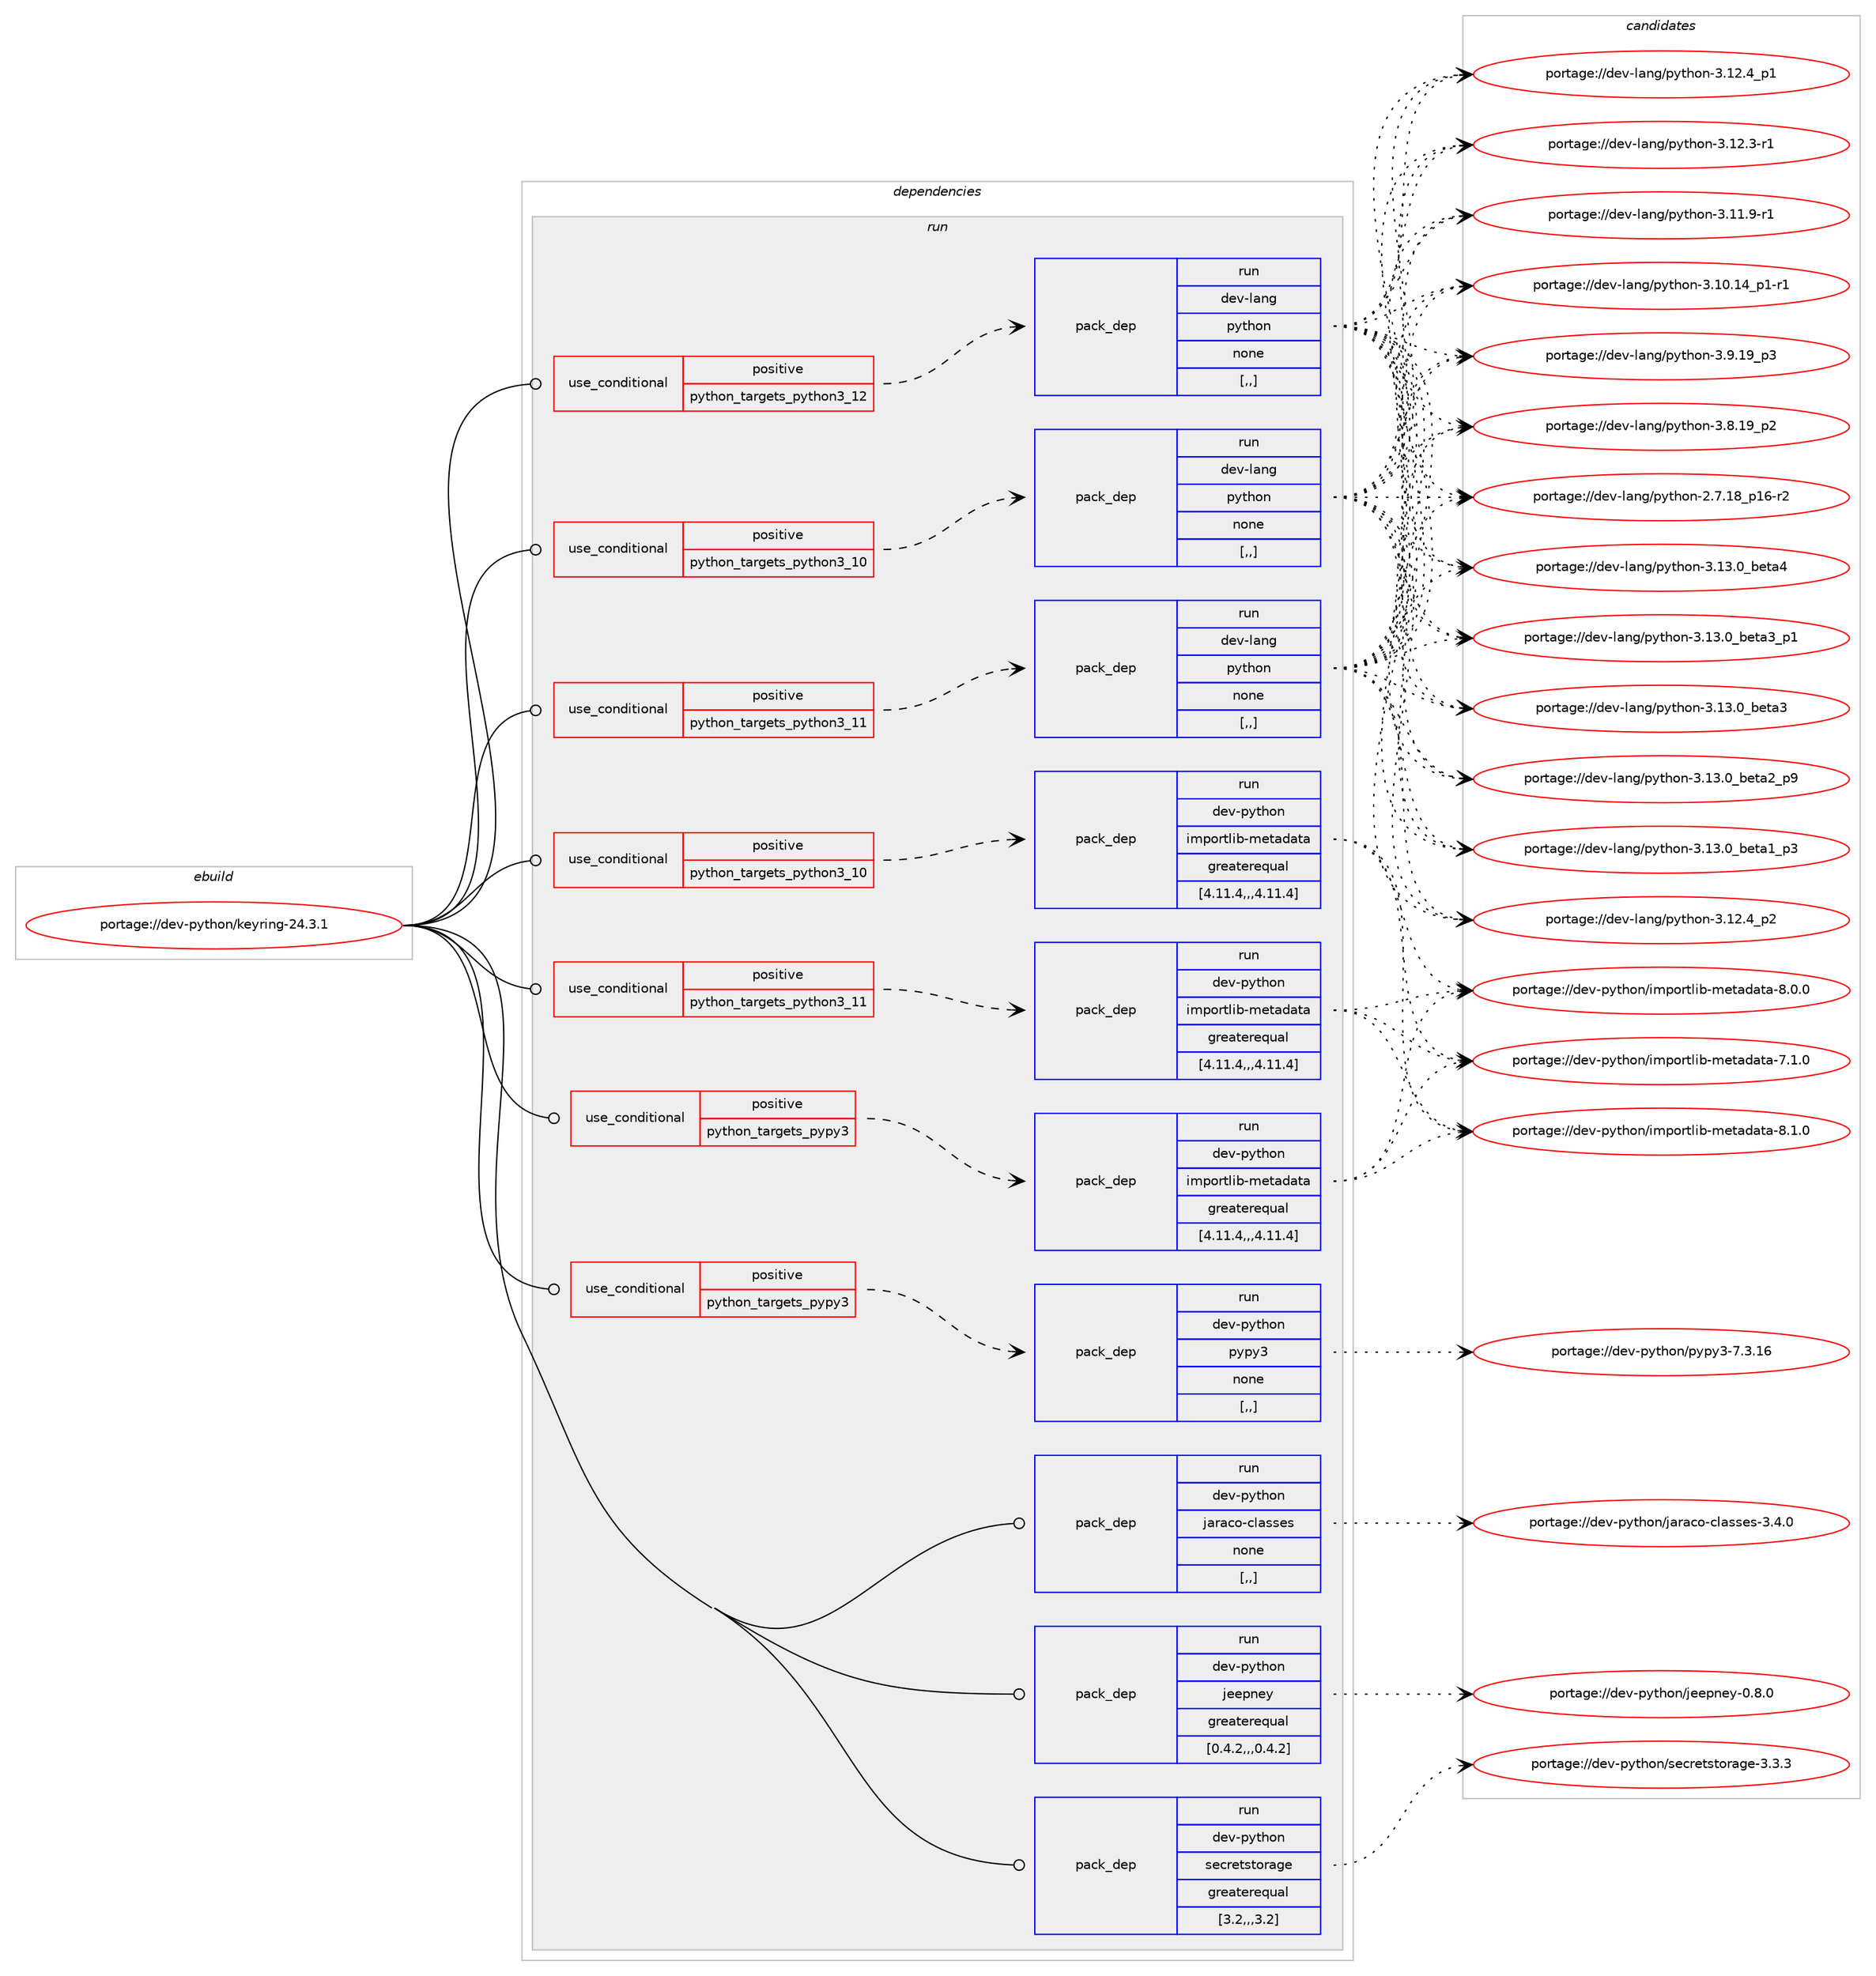 digraph prolog {

# *************
# Graph options
# *************

newrank=true;
concentrate=true;
compound=true;
graph [rankdir=LR,fontname=Helvetica,fontsize=10,ranksep=1.5];#, ranksep=2.5, nodesep=0.2];
edge  [arrowhead=vee];
node  [fontname=Helvetica,fontsize=10];

# **********
# The ebuild
# **********

subgraph cluster_leftcol {
color=gray;
label=<<i>ebuild</i>>;
id [label="portage://dev-python/keyring-24.3.1", color=red, width=4, href="../dev-python/keyring-24.3.1.svg"];
}

# ****************
# The dependencies
# ****************

subgraph cluster_midcol {
color=gray;
label=<<i>dependencies</i>>;
subgraph cluster_compile {
fillcolor="#eeeeee";
style=filled;
label=<<i>compile</i>>;
}
subgraph cluster_compileandrun {
fillcolor="#eeeeee";
style=filled;
label=<<i>compile and run</i>>;
}
subgraph cluster_run {
fillcolor="#eeeeee";
style=filled;
label=<<i>run</i>>;
subgraph cond34433 {
dependency150415 [label=<<TABLE BORDER="0" CELLBORDER="1" CELLSPACING="0" CELLPADDING="4"><TR><TD ROWSPAN="3" CELLPADDING="10">use_conditional</TD></TR><TR><TD>positive</TD></TR><TR><TD>python_targets_pypy3</TD></TR></TABLE>>, shape=none, color=red];
subgraph pack114729 {
dependency150416 [label=<<TABLE BORDER="0" CELLBORDER="1" CELLSPACING="0" CELLPADDING="4" WIDTH="220"><TR><TD ROWSPAN="6" CELLPADDING="30">pack_dep</TD></TR><TR><TD WIDTH="110">run</TD></TR><TR><TD>dev-python</TD></TR><TR><TD>importlib-metadata</TD></TR><TR><TD>greaterequal</TD></TR><TR><TD>[4.11.4,,,4.11.4]</TD></TR></TABLE>>, shape=none, color=blue];
}
dependency150415:e -> dependency150416:w [weight=20,style="dashed",arrowhead="vee"];
}
id:e -> dependency150415:w [weight=20,style="solid",arrowhead="odot"];
subgraph cond34434 {
dependency150417 [label=<<TABLE BORDER="0" CELLBORDER="1" CELLSPACING="0" CELLPADDING="4"><TR><TD ROWSPAN="3" CELLPADDING="10">use_conditional</TD></TR><TR><TD>positive</TD></TR><TR><TD>python_targets_pypy3</TD></TR></TABLE>>, shape=none, color=red];
subgraph pack114730 {
dependency150418 [label=<<TABLE BORDER="0" CELLBORDER="1" CELLSPACING="0" CELLPADDING="4" WIDTH="220"><TR><TD ROWSPAN="6" CELLPADDING="30">pack_dep</TD></TR><TR><TD WIDTH="110">run</TD></TR><TR><TD>dev-python</TD></TR><TR><TD>pypy3</TD></TR><TR><TD>none</TD></TR><TR><TD>[,,]</TD></TR></TABLE>>, shape=none, color=blue];
}
dependency150417:e -> dependency150418:w [weight=20,style="dashed",arrowhead="vee"];
}
id:e -> dependency150417:w [weight=20,style="solid",arrowhead="odot"];
subgraph cond34435 {
dependency150419 [label=<<TABLE BORDER="0" CELLBORDER="1" CELLSPACING="0" CELLPADDING="4"><TR><TD ROWSPAN="3" CELLPADDING="10">use_conditional</TD></TR><TR><TD>positive</TD></TR><TR><TD>python_targets_python3_10</TD></TR></TABLE>>, shape=none, color=red];
subgraph pack114731 {
dependency150420 [label=<<TABLE BORDER="0" CELLBORDER="1" CELLSPACING="0" CELLPADDING="4" WIDTH="220"><TR><TD ROWSPAN="6" CELLPADDING="30">pack_dep</TD></TR><TR><TD WIDTH="110">run</TD></TR><TR><TD>dev-lang</TD></TR><TR><TD>python</TD></TR><TR><TD>none</TD></TR><TR><TD>[,,]</TD></TR></TABLE>>, shape=none, color=blue];
}
dependency150419:e -> dependency150420:w [weight=20,style="dashed",arrowhead="vee"];
}
id:e -> dependency150419:w [weight=20,style="solid",arrowhead="odot"];
subgraph cond34436 {
dependency150421 [label=<<TABLE BORDER="0" CELLBORDER="1" CELLSPACING="0" CELLPADDING="4"><TR><TD ROWSPAN="3" CELLPADDING="10">use_conditional</TD></TR><TR><TD>positive</TD></TR><TR><TD>python_targets_python3_10</TD></TR></TABLE>>, shape=none, color=red];
subgraph pack114732 {
dependency150422 [label=<<TABLE BORDER="0" CELLBORDER="1" CELLSPACING="0" CELLPADDING="4" WIDTH="220"><TR><TD ROWSPAN="6" CELLPADDING="30">pack_dep</TD></TR><TR><TD WIDTH="110">run</TD></TR><TR><TD>dev-python</TD></TR><TR><TD>importlib-metadata</TD></TR><TR><TD>greaterequal</TD></TR><TR><TD>[4.11.4,,,4.11.4]</TD></TR></TABLE>>, shape=none, color=blue];
}
dependency150421:e -> dependency150422:w [weight=20,style="dashed",arrowhead="vee"];
}
id:e -> dependency150421:w [weight=20,style="solid",arrowhead="odot"];
subgraph cond34437 {
dependency150423 [label=<<TABLE BORDER="0" CELLBORDER="1" CELLSPACING="0" CELLPADDING="4"><TR><TD ROWSPAN="3" CELLPADDING="10">use_conditional</TD></TR><TR><TD>positive</TD></TR><TR><TD>python_targets_python3_11</TD></TR></TABLE>>, shape=none, color=red];
subgraph pack114733 {
dependency150424 [label=<<TABLE BORDER="0" CELLBORDER="1" CELLSPACING="0" CELLPADDING="4" WIDTH="220"><TR><TD ROWSPAN="6" CELLPADDING="30">pack_dep</TD></TR><TR><TD WIDTH="110">run</TD></TR><TR><TD>dev-lang</TD></TR><TR><TD>python</TD></TR><TR><TD>none</TD></TR><TR><TD>[,,]</TD></TR></TABLE>>, shape=none, color=blue];
}
dependency150423:e -> dependency150424:w [weight=20,style="dashed",arrowhead="vee"];
}
id:e -> dependency150423:w [weight=20,style="solid",arrowhead="odot"];
subgraph cond34438 {
dependency150425 [label=<<TABLE BORDER="0" CELLBORDER="1" CELLSPACING="0" CELLPADDING="4"><TR><TD ROWSPAN="3" CELLPADDING="10">use_conditional</TD></TR><TR><TD>positive</TD></TR><TR><TD>python_targets_python3_11</TD></TR></TABLE>>, shape=none, color=red];
subgraph pack114734 {
dependency150426 [label=<<TABLE BORDER="0" CELLBORDER="1" CELLSPACING="0" CELLPADDING="4" WIDTH="220"><TR><TD ROWSPAN="6" CELLPADDING="30">pack_dep</TD></TR><TR><TD WIDTH="110">run</TD></TR><TR><TD>dev-python</TD></TR><TR><TD>importlib-metadata</TD></TR><TR><TD>greaterequal</TD></TR><TR><TD>[4.11.4,,,4.11.4]</TD></TR></TABLE>>, shape=none, color=blue];
}
dependency150425:e -> dependency150426:w [weight=20,style="dashed",arrowhead="vee"];
}
id:e -> dependency150425:w [weight=20,style="solid",arrowhead="odot"];
subgraph cond34439 {
dependency150427 [label=<<TABLE BORDER="0" CELLBORDER="1" CELLSPACING="0" CELLPADDING="4"><TR><TD ROWSPAN="3" CELLPADDING="10">use_conditional</TD></TR><TR><TD>positive</TD></TR><TR><TD>python_targets_python3_12</TD></TR></TABLE>>, shape=none, color=red];
subgraph pack114735 {
dependency150428 [label=<<TABLE BORDER="0" CELLBORDER="1" CELLSPACING="0" CELLPADDING="4" WIDTH="220"><TR><TD ROWSPAN="6" CELLPADDING="30">pack_dep</TD></TR><TR><TD WIDTH="110">run</TD></TR><TR><TD>dev-lang</TD></TR><TR><TD>python</TD></TR><TR><TD>none</TD></TR><TR><TD>[,,]</TD></TR></TABLE>>, shape=none, color=blue];
}
dependency150427:e -> dependency150428:w [weight=20,style="dashed",arrowhead="vee"];
}
id:e -> dependency150427:w [weight=20,style="solid",arrowhead="odot"];
subgraph pack114736 {
dependency150429 [label=<<TABLE BORDER="0" CELLBORDER="1" CELLSPACING="0" CELLPADDING="4" WIDTH="220"><TR><TD ROWSPAN="6" CELLPADDING="30">pack_dep</TD></TR><TR><TD WIDTH="110">run</TD></TR><TR><TD>dev-python</TD></TR><TR><TD>jaraco-classes</TD></TR><TR><TD>none</TD></TR><TR><TD>[,,]</TD></TR></TABLE>>, shape=none, color=blue];
}
id:e -> dependency150429:w [weight=20,style="solid",arrowhead="odot"];
subgraph pack114737 {
dependency150430 [label=<<TABLE BORDER="0" CELLBORDER="1" CELLSPACING="0" CELLPADDING="4" WIDTH="220"><TR><TD ROWSPAN="6" CELLPADDING="30">pack_dep</TD></TR><TR><TD WIDTH="110">run</TD></TR><TR><TD>dev-python</TD></TR><TR><TD>jeepney</TD></TR><TR><TD>greaterequal</TD></TR><TR><TD>[0.4.2,,,0.4.2]</TD></TR></TABLE>>, shape=none, color=blue];
}
id:e -> dependency150430:w [weight=20,style="solid",arrowhead="odot"];
subgraph pack114738 {
dependency150431 [label=<<TABLE BORDER="0" CELLBORDER="1" CELLSPACING="0" CELLPADDING="4" WIDTH="220"><TR><TD ROWSPAN="6" CELLPADDING="30">pack_dep</TD></TR><TR><TD WIDTH="110">run</TD></TR><TR><TD>dev-python</TD></TR><TR><TD>secretstorage</TD></TR><TR><TD>greaterequal</TD></TR><TR><TD>[3.2,,,3.2]</TD></TR></TABLE>>, shape=none, color=blue];
}
id:e -> dependency150431:w [weight=20,style="solid",arrowhead="odot"];
}
}

# **************
# The candidates
# **************

subgraph cluster_choices {
rank=same;
color=gray;
label=<<i>candidates</i>>;

subgraph choice114729 {
color=black;
nodesep=1;
choice10010111845112121116104111110471051091121111141161081059845109101116971009711697455646494648 [label="portage://dev-python/importlib-metadata-8.1.0", color=red, width=4,href="../dev-python/importlib-metadata-8.1.0.svg"];
choice10010111845112121116104111110471051091121111141161081059845109101116971009711697455646484648 [label="portage://dev-python/importlib-metadata-8.0.0", color=red, width=4,href="../dev-python/importlib-metadata-8.0.0.svg"];
choice10010111845112121116104111110471051091121111141161081059845109101116971009711697455546494648 [label="portage://dev-python/importlib-metadata-7.1.0", color=red, width=4,href="../dev-python/importlib-metadata-7.1.0.svg"];
dependency150416:e -> choice10010111845112121116104111110471051091121111141161081059845109101116971009711697455646494648:w [style=dotted,weight="100"];
dependency150416:e -> choice10010111845112121116104111110471051091121111141161081059845109101116971009711697455646484648:w [style=dotted,weight="100"];
dependency150416:e -> choice10010111845112121116104111110471051091121111141161081059845109101116971009711697455546494648:w [style=dotted,weight="100"];
}
subgraph choice114730 {
color=black;
nodesep=1;
choice10010111845112121116104111110471121211121215145554651464954 [label="portage://dev-python/pypy3-7.3.16", color=red, width=4,href="../dev-python/pypy3-7.3.16.svg"];
dependency150418:e -> choice10010111845112121116104111110471121211121215145554651464954:w [style=dotted,weight="100"];
}
subgraph choice114731 {
color=black;
nodesep=1;
choice1001011184510897110103471121211161041111104551464951464895981011169752 [label="portage://dev-lang/python-3.13.0_beta4", color=red, width=4,href="../dev-lang/python-3.13.0_beta4.svg"];
choice10010111845108971101034711212111610411111045514649514648959810111697519511249 [label="portage://dev-lang/python-3.13.0_beta3_p1", color=red, width=4,href="../dev-lang/python-3.13.0_beta3_p1.svg"];
choice1001011184510897110103471121211161041111104551464951464895981011169751 [label="portage://dev-lang/python-3.13.0_beta3", color=red, width=4,href="../dev-lang/python-3.13.0_beta3.svg"];
choice10010111845108971101034711212111610411111045514649514648959810111697509511257 [label="portage://dev-lang/python-3.13.0_beta2_p9", color=red, width=4,href="../dev-lang/python-3.13.0_beta2_p9.svg"];
choice10010111845108971101034711212111610411111045514649514648959810111697499511251 [label="portage://dev-lang/python-3.13.0_beta1_p3", color=red, width=4,href="../dev-lang/python-3.13.0_beta1_p3.svg"];
choice100101118451089711010347112121116104111110455146495046529511250 [label="portage://dev-lang/python-3.12.4_p2", color=red, width=4,href="../dev-lang/python-3.12.4_p2.svg"];
choice100101118451089711010347112121116104111110455146495046529511249 [label="portage://dev-lang/python-3.12.4_p1", color=red, width=4,href="../dev-lang/python-3.12.4_p1.svg"];
choice100101118451089711010347112121116104111110455146495046514511449 [label="portage://dev-lang/python-3.12.3-r1", color=red, width=4,href="../dev-lang/python-3.12.3-r1.svg"];
choice100101118451089711010347112121116104111110455146494946574511449 [label="portage://dev-lang/python-3.11.9-r1", color=red, width=4,href="../dev-lang/python-3.11.9-r1.svg"];
choice100101118451089711010347112121116104111110455146494846495295112494511449 [label="portage://dev-lang/python-3.10.14_p1-r1", color=red, width=4,href="../dev-lang/python-3.10.14_p1-r1.svg"];
choice100101118451089711010347112121116104111110455146574649579511251 [label="portage://dev-lang/python-3.9.19_p3", color=red, width=4,href="../dev-lang/python-3.9.19_p3.svg"];
choice100101118451089711010347112121116104111110455146564649579511250 [label="portage://dev-lang/python-3.8.19_p2", color=red, width=4,href="../dev-lang/python-3.8.19_p2.svg"];
choice100101118451089711010347112121116104111110455046554649569511249544511450 [label="portage://dev-lang/python-2.7.18_p16-r2", color=red, width=4,href="../dev-lang/python-2.7.18_p16-r2.svg"];
dependency150420:e -> choice1001011184510897110103471121211161041111104551464951464895981011169752:w [style=dotted,weight="100"];
dependency150420:e -> choice10010111845108971101034711212111610411111045514649514648959810111697519511249:w [style=dotted,weight="100"];
dependency150420:e -> choice1001011184510897110103471121211161041111104551464951464895981011169751:w [style=dotted,weight="100"];
dependency150420:e -> choice10010111845108971101034711212111610411111045514649514648959810111697509511257:w [style=dotted,weight="100"];
dependency150420:e -> choice10010111845108971101034711212111610411111045514649514648959810111697499511251:w [style=dotted,weight="100"];
dependency150420:e -> choice100101118451089711010347112121116104111110455146495046529511250:w [style=dotted,weight="100"];
dependency150420:e -> choice100101118451089711010347112121116104111110455146495046529511249:w [style=dotted,weight="100"];
dependency150420:e -> choice100101118451089711010347112121116104111110455146495046514511449:w [style=dotted,weight="100"];
dependency150420:e -> choice100101118451089711010347112121116104111110455146494946574511449:w [style=dotted,weight="100"];
dependency150420:e -> choice100101118451089711010347112121116104111110455146494846495295112494511449:w [style=dotted,weight="100"];
dependency150420:e -> choice100101118451089711010347112121116104111110455146574649579511251:w [style=dotted,weight="100"];
dependency150420:e -> choice100101118451089711010347112121116104111110455146564649579511250:w [style=dotted,weight="100"];
dependency150420:e -> choice100101118451089711010347112121116104111110455046554649569511249544511450:w [style=dotted,weight="100"];
}
subgraph choice114732 {
color=black;
nodesep=1;
choice10010111845112121116104111110471051091121111141161081059845109101116971009711697455646494648 [label="portage://dev-python/importlib-metadata-8.1.0", color=red, width=4,href="../dev-python/importlib-metadata-8.1.0.svg"];
choice10010111845112121116104111110471051091121111141161081059845109101116971009711697455646484648 [label="portage://dev-python/importlib-metadata-8.0.0", color=red, width=4,href="../dev-python/importlib-metadata-8.0.0.svg"];
choice10010111845112121116104111110471051091121111141161081059845109101116971009711697455546494648 [label="portage://dev-python/importlib-metadata-7.1.0", color=red, width=4,href="../dev-python/importlib-metadata-7.1.0.svg"];
dependency150422:e -> choice10010111845112121116104111110471051091121111141161081059845109101116971009711697455646494648:w [style=dotted,weight="100"];
dependency150422:e -> choice10010111845112121116104111110471051091121111141161081059845109101116971009711697455646484648:w [style=dotted,weight="100"];
dependency150422:e -> choice10010111845112121116104111110471051091121111141161081059845109101116971009711697455546494648:w [style=dotted,weight="100"];
}
subgraph choice114733 {
color=black;
nodesep=1;
choice1001011184510897110103471121211161041111104551464951464895981011169752 [label="portage://dev-lang/python-3.13.0_beta4", color=red, width=4,href="../dev-lang/python-3.13.0_beta4.svg"];
choice10010111845108971101034711212111610411111045514649514648959810111697519511249 [label="portage://dev-lang/python-3.13.0_beta3_p1", color=red, width=4,href="../dev-lang/python-3.13.0_beta3_p1.svg"];
choice1001011184510897110103471121211161041111104551464951464895981011169751 [label="portage://dev-lang/python-3.13.0_beta3", color=red, width=4,href="../dev-lang/python-3.13.0_beta3.svg"];
choice10010111845108971101034711212111610411111045514649514648959810111697509511257 [label="portage://dev-lang/python-3.13.0_beta2_p9", color=red, width=4,href="../dev-lang/python-3.13.0_beta2_p9.svg"];
choice10010111845108971101034711212111610411111045514649514648959810111697499511251 [label="portage://dev-lang/python-3.13.0_beta1_p3", color=red, width=4,href="../dev-lang/python-3.13.0_beta1_p3.svg"];
choice100101118451089711010347112121116104111110455146495046529511250 [label="portage://dev-lang/python-3.12.4_p2", color=red, width=4,href="../dev-lang/python-3.12.4_p2.svg"];
choice100101118451089711010347112121116104111110455146495046529511249 [label="portage://dev-lang/python-3.12.4_p1", color=red, width=4,href="../dev-lang/python-3.12.4_p1.svg"];
choice100101118451089711010347112121116104111110455146495046514511449 [label="portage://dev-lang/python-3.12.3-r1", color=red, width=4,href="../dev-lang/python-3.12.3-r1.svg"];
choice100101118451089711010347112121116104111110455146494946574511449 [label="portage://dev-lang/python-3.11.9-r1", color=red, width=4,href="../dev-lang/python-3.11.9-r1.svg"];
choice100101118451089711010347112121116104111110455146494846495295112494511449 [label="portage://dev-lang/python-3.10.14_p1-r1", color=red, width=4,href="../dev-lang/python-3.10.14_p1-r1.svg"];
choice100101118451089711010347112121116104111110455146574649579511251 [label="portage://dev-lang/python-3.9.19_p3", color=red, width=4,href="../dev-lang/python-3.9.19_p3.svg"];
choice100101118451089711010347112121116104111110455146564649579511250 [label="portage://dev-lang/python-3.8.19_p2", color=red, width=4,href="../dev-lang/python-3.8.19_p2.svg"];
choice100101118451089711010347112121116104111110455046554649569511249544511450 [label="portage://dev-lang/python-2.7.18_p16-r2", color=red, width=4,href="../dev-lang/python-2.7.18_p16-r2.svg"];
dependency150424:e -> choice1001011184510897110103471121211161041111104551464951464895981011169752:w [style=dotted,weight="100"];
dependency150424:e -> choice10010111845108971101034711212111610411111045514649514648959810111697519511249:w [style=dotted,weight="100"];
dependency150424:e -> choice1001011184510897110103471121211161041111104551464951464895981011169751:w [style=dotted,weight="100"];
dependency150424:e -> choice10010111845108971101034711212111610411111045514649514648959810111697509511257:w [style=dotted,weight="100"];
dependency150424:e -> choice10010111845108971101034711212111610411111045514649514648959810111697499511251:w [style=dotted,weight="100"];
dependency150424:e -> choice100101118451089711010347112121116104111110455146495046529511250:w [style=dotted,weight="100"];
dependency150424:e -> choice100101118451089711010347112121116104111110455146495046529511249:w [style=dotted,weight="100"];
dependency150424:e -> choice100101118451089711010347112121116104111110455146495046514511449:w [style=dotted,weight="100"];
dependency150424:e -> choice100101118451089711010347112121116104111110455146494946574511449:w [style=dotted,weight="100"];
dependency150424:e -> choice100101118451089711010347112121116104111110455146494846495295112494511449:w [style=dotted,weight="100"];
dependency150424:e -> choice100101118451089711010347112121116104111110455146574649579511251:w [style=dotted,weight="100"];
dependency150424:e -> choice100101118451089711010347112121116104111110455146564649579511250:w [style=dotted,weight="100"];
dependency150424:e -> choice100101118451089711010347112121116104111110455046554649569511249544511450:w [style=dotted,weight="100"];
}
subgraph choice114734 {
color=black;
nodesep=1;
choice10010111845112121116104111110471051091121111141161081059845109101116971009711697455646494648 [label="portage://dev-python/importlib-metadata-8.1.0", color=red, width=4,href="../dev-python/importlib-metadata-8.1.0.svg"];
choice10010111845112121116104111110471051091121111141161081059845109101116971009711697455646484648 [label="portage://dev-python/importlib-metadata-8.0.0", color=red, width=4,href="../dev-python/importlib-metadata-8.0.0.svg"];
choice10010111845112121116104111110471051091121111141161081059845109101116971009711697455546494648 [label="portage://dev-python/importlib-metadata-7.1.0", color=red, width=4,href="../dev-python/importlib-metadata-7.1.0.svg"];
dependency150426:e -> choice10010111845112121116104111110471051091121111141161081059845109101116971009711697455646494648:w [style=dotted,weight="100"];
dependency150426:e -> choice10010111845112121116104111110471051091121111141161081059845109101116971009711697455646484648:w [style=dotted,weight="100"];
dependency150426:e -> choice10010111845112121116104111110471051091121111141161081059845109101116971009711697455546494648:w [style=dotted,weight="100"];
}
subgraph choice114735 {
color=black;
nodesep=1;
choice1001011184510897110103471121211161041111104551464951464895981011169752 [label="portage://dev-lang/python-3.13.0_beta4", color=red, width=4,href="../dev-lang/python-3.13.0_beta4.svg"];
choice10010111845108971101034711212111610411111045514649514648959810111697519511249 [label="portage://dev-lang/python-3.13.0_beta3_p1", color=red, width=4,href="../dev-lang/python-3.13.0_beta3_p1.svg"];
choice1001011184510897110103471121211161041111104551464951464895981011169751 [label="portage://dev-lang/python-3.13.0_beta3", color=red, width=4,href="../dev-lang/python-3.13.0_beta3.svg"];
choice10010111845108971101034711212111610411111045514649514648959810111697509511257 [label="portage://dev-lang/python-3.13.0_beta2_p9", color=red, width=4,href="../dev-lang/python-3.13.0_beta2_p9.svg"];
choice10010111845108971101034711212111610411111045514649514648959810111697499511251 [label="portage://dev-lang/python-3.13.0_beta1_p3", color=red, width=4,href="../dev-lang/python-3.13.0_beta1_p3.svg"];
choice100101118451089711010347112121116104111110455146495046529511250 [label="portage://dev-lang/python-3.12.4_p2", color=red, width=4,href="../dev-lang/python-3.12.4_p2.svg"];
choice100101118451089711010347112121116104111110455146495046529511249 [label="portage://dev-lang/python-3.12.4_p1", color=red, width=4,href="../dev-lang/python-3.12.4_p1.svg"];
choice100101118451089711010347112121116104111110455146495046514511449 [label="portage://dev-lang/python-3.12.3-r1", color=red, width=4,href="../dev-lang/python-3.12.3-r1.svg"];
choice100101118451089711010347112121116104111110455146494946574511449 [label="portage://dev-lang/python-3.11.9-r1", color=red, width=4,href="../dev-lang/python-3.11.9-r1.svg"];
choice100101118451089711010347112121116104111110455146494846495295112494511449 [label="portage://dev-lang/python-3.10.14_p1-r1", color=red, width=4,href="../dev-lang/python-3.10.14_p1-r1.svg"];
choice100101118451089711010347112121116104111110455146574649579511251 [label="portage://dev-lang/python-3.9.19_p3", color=red, width=4,href="../dev-lang/python-3.9.19_p3.svg"];
choice100101118451089711010347112121116104111110455146564649579511250 [label="portage://dev-lang/python-3.8.19_p2", color=red, width=4,href="../dev-lang/python-3.8.19_p2.svg"];
choice100101118451089711010347112121116104111110455046554649569511249544511450 [label="portage://dev-lang/python-2.7.18_p16-r2", color=red, width=4,href="../dev-lang/python-2.7.18_p16-r2.svg"];
dependency150428:e -> choice1001011184510897110103471121211161041111104551464951464895981011169752:w [style=dotted,weight="100"];
dependency150428:e -> choice10010111845108971101034711212111610411111045514649514648959810111697519511249:w [style=dotted,weight="100"];
dependency150428:e -> choice1001011184510897110103471121211161041111104551464951464895981011169751:w [style=dotted,weight="100"];
dependency150428:e -> choice10010111845108971101034711212111610411111045514649514648959810111697509511257:w [style=dotted,weight="100"];
dependency150428:e -> choice10010111845108971101034711212111610411111045514649514648959810111697499511251:w [style=dotted,weight="100"];
dependency150428:e -> choice100101118451089711010347112121116104111110455146495046529511250:w [style=dotted,weight="100"];
dependency150428:e -> choice100101118451089711010347112121116104111110455146495046529511249:w [style=dotted,weight="100"];
dependency150428:e -> choice100101118451089711010347112121116104111110455146495046514511449:w [style=dotted,weight="100"];
dependency150428:e -> choice100101118451089711010347112121116104111110455146494946574511449:w [style=dotted,weight="100"];
dependency150428:e -> choice100101118451089711010347112121116104111110455146494846495295112494511449:w [style=dotted,weight="100"];
dependency150428:e -> choice100101118451089711010347112121116104111110455146574649579511251:w [style=dotted,weight="100"];
dependency150428:e -> choice100101118451089711010347112121116104111110455146564649579511250:w [style=dotted,weight="100"];
dependency150428:e -> choice100101118451089711010347112121116104111110455046554649569511249544511450:w [style=dotted,weight="100"];
}
subgraph choice114736 {
color=black;
nodesep=1;
choice1001011184511212111610411111047106971149799111459910897115115101115455146524648 [label="portage://dev-python/jaraco-classes-3.4.0", color=red, width=4,href="../dev-python/jaraco-classes-3.4.0.svg"];
dependency150429:e -> choice1001011184511212111610411111047106971149799111459910897115115101115455146524648:w [style=dotted,weight="100"];
}
subgraph choice114737 {
color=black;
nodesep=1;
choice1001011184511212111610411111047106101101112110101121454846564648 [label="portage://dev-python/jeepney-0.8.0", color=red, width=4,href="../dev-python/jeepney-0.8.0.svg"];
dependency150430:e -> choice1001011184511212111610411111047106101101112110101121454846564648:w [style=dotted,weight="100"];
}
subgraph choice114738 {
color=black;
nodesep=1;
choice10010111845112121116104111110471151019911410111611511611111497103101455146514651 [label="portage://dev-python/secretstorage-3.3.3", color=red, width=4,href="../dev-python/secretstorage-3.3.3.svg"];
dependency150431:e -> choice10010111845112121116104111110471151019911410111611511611111497103101455146514651:w [style=dotted,weight="100"];
}
}

}
